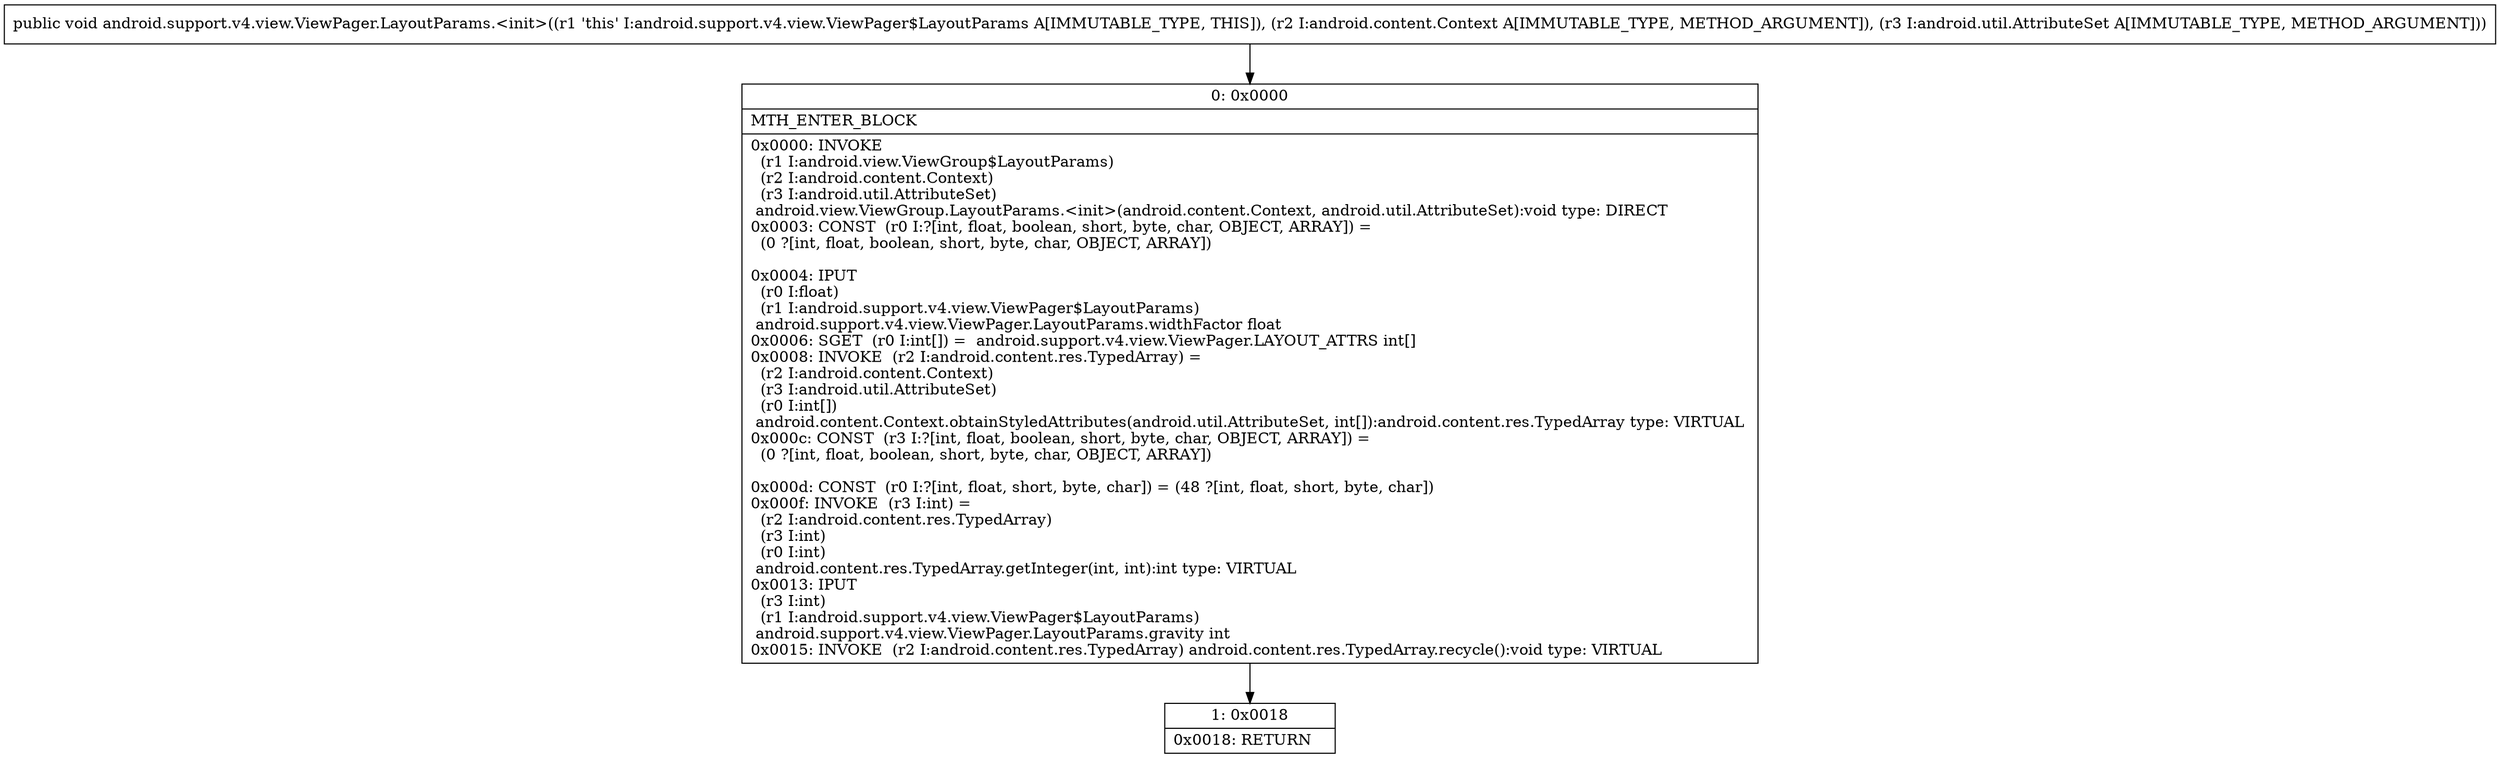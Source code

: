 digraph "CFG forandroid.support.v4.view.ViewPager.LayoutParams.\<init\>(Landroid\/content\/Context;Landroid\/util\/AttributeSet;)V" {
Node_0 [shape=record,label="{0\:\ 0x0000|MTH_ENTER_BLOCK\l|0x0000: INVOKE  \l  (r1 I:android.view.ViewGroup$LayoutParams)\l  (r2 I:android.content.Context)\l  (r3 I:android.util.AttributeSet)\l android.view.ViewGroup.LayoutParams.\<init\>(android.content.Context, android.util.AttributeSet):void type: DIRECT \l0x0003: CONST  (r0 I:?[int, float, boolean, short, byte, char, OBJECT, ARRAY]) = \l  (0 ?[int, float, boolean, short, byte, char, OBJECT, ARRAY])\l \l0x0004: IPUT  \l  (r0 I:float)\l  (r1 I:android.support.v4.view.ViewPager$LayoutParams)\l android.support.v4.view.ViewPager.LayoutParams.widthFactor float \l0x0006: SGET  (r0 I:int[]) =  android.support.v4.view.ViewPager.LAYOUT_ATTRS int[] \l0x0008: INVOKE  (r2 I:android.content.res.TypedArray) = \l  (r2 I:android.content.Context)\l  (r3 I:android.util.AttributeSet)\l  (r0 I:int[])\l android.content.Context.obtainStyledAttributes(android.util.AttributeSet, int[]):android.content.res.TypedArray type: VIRTUAL \l0x000c: CONST  (r3 I:?[int, float, boolean, short, byte, char, OBJECT, ARRAY]) = \l  (0 ?[int, float, boolean, short, byte, char, OBJECT, ARRAY])\l \l0x000d: CONST  (r0 I:?[int, float, short, byte, char]) = (48 ?[int, float, short, byte, char]) \l0x000f: INVOKE  (r3 I:int) = \l  (r2 I:android.content.res.TypedArray)\l  (r3 I:int)\l  (r0 I:int)\l android.content.res.TypedArray.getInteger(int, int):int type: VIRTUAL \l0x0013: IPUT  \l  (r3 I:int)\l  (r1 I:android.support.v4.view.ViewPager$LayoutParams)\l android.support.v4.view.ViewPager.LayoutParams.gravity int \l0x0015: INVOKE  (r2 I:android.content.res.TypedArray) android.content.res.TypedArray.recycle():void type: VIRTUAL \l}"];
Node_1 [shape=record,label="{1\:\ 0x0018|0x0018: RETURN   \l}"];
MethodNode[shape=record,label="{public void android.support.v4.view.ViewPager.LayoutParams.\<init\>((r1 'this' I:android.support.v4.view.ViewPager$LayoutParams A[IMMUTABLE_TYPE, THIS]), (r2 I:android.content.Context A[IMMUTABLE_TYPE, METHOD_ARGUMENT]), (r3 I:android.util.AttributeSet A[IMMUTABLE_TYPE, METHOD_ARGUMENT])) }"];
MethodNode -> Node_0;
Node_0 -> Node_1;
}

